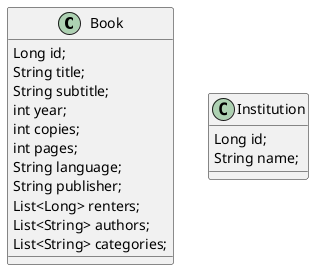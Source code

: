 @startuml
'https://plantuml.com/class-diagram

class Book {
           Long id;
           String title;
           String subtitle;
           int year;
           int copies;
           int pages;
           String language;
           String publisher;
           List<Long> renters;
           List<String> authors;
           List<String> categories;
}

class Institution {
    Long id;
    String name;
}
@enduml
